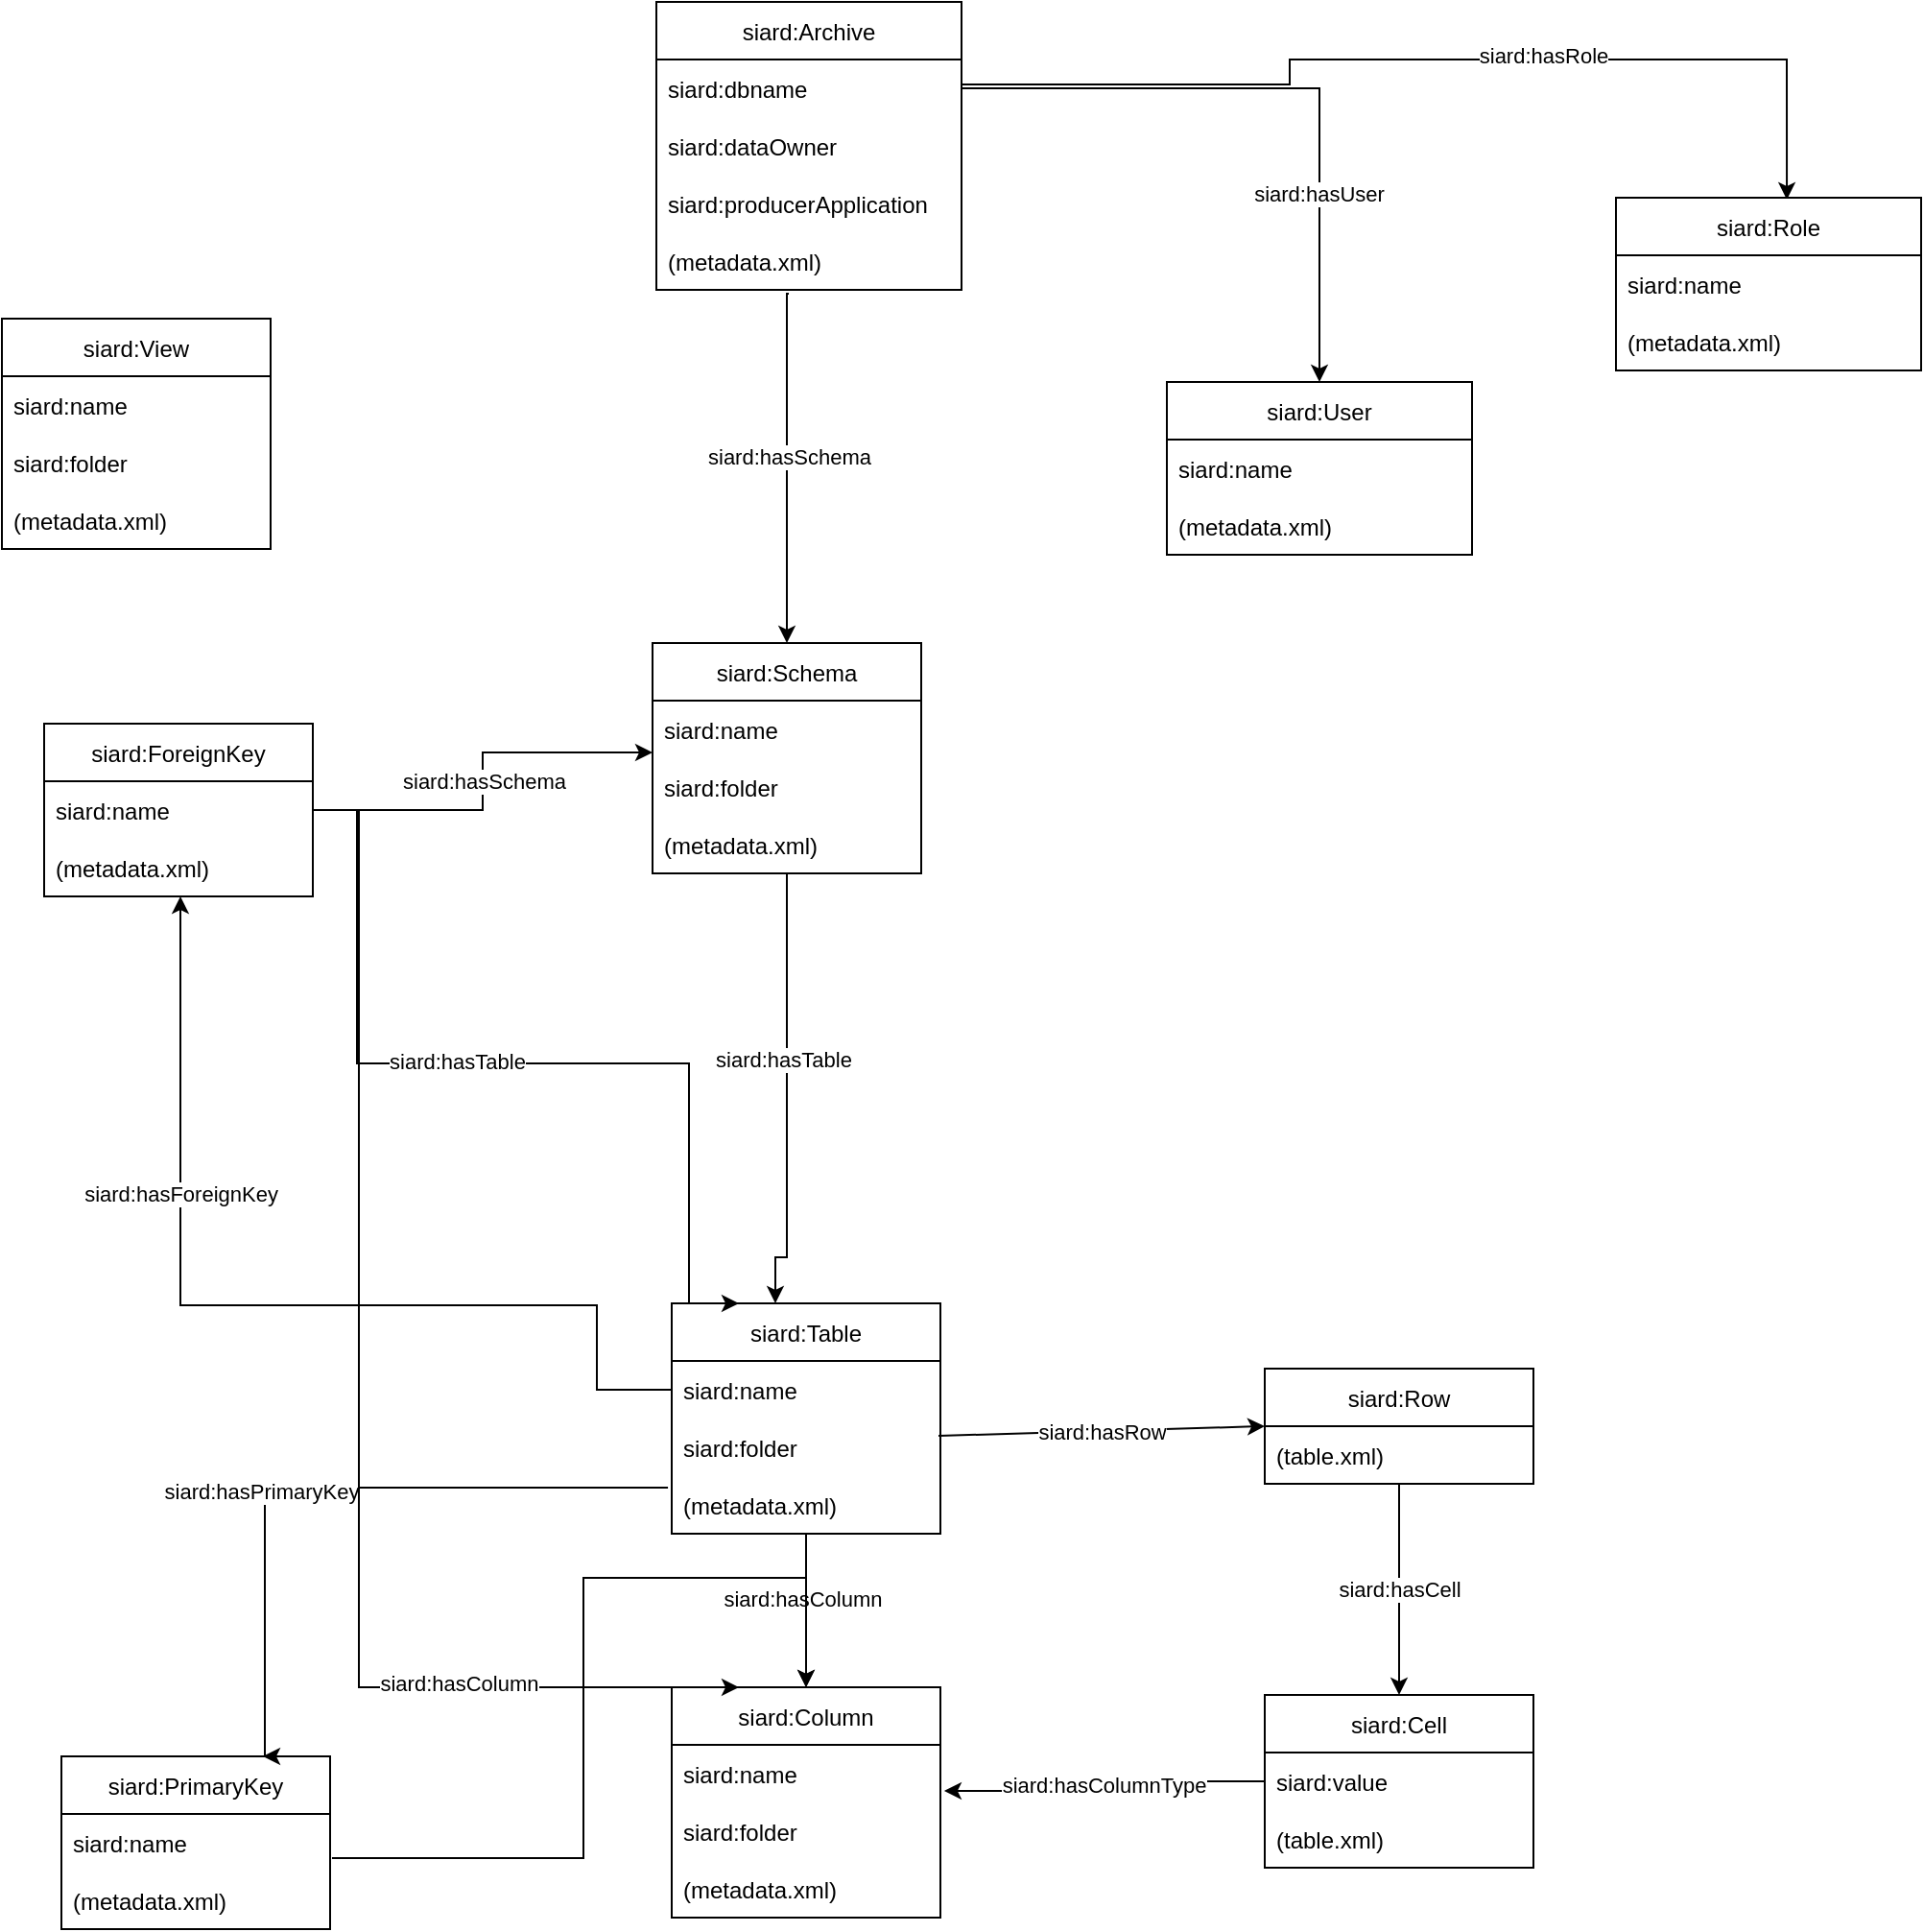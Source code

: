 <mxfile version="20.7.4" type="google"><diagram id="pDNfUvziqEPPn2UhjYv8" name="Page-1"><mxGraphModel dx="2013" dy="1483" grid="0" gridSize="10" guides="1" tooltips="1" connect="1" arrows="1" fold="1" page="1" pageScale="1" pageWidth="850" pageHeight="1100" math="0" shadow="0"><root><mxCell id="0"/><mxCell id="1" parent="0"/><mxCell id="CamEUqY5Uji6_HQAbEZx-2" value="siard:Table" style="swimlane;fontStyle=0;childLayout=stackLayout;horizontal=1;startSize=30;horizontalStack=0;resizeParent=1;resizeParentMax=0;resizeLast=0;collapsible=1;marginBottom=0;" parent="1" vertex="1"><mxGeometry x="94" y="736" width="140" height="120" as="geometry"><mxRectangle x="570" y="120" width="100" height="30" as="alternateBounds"/></mxGeometry></mxCell><mxCell id="CamEUqY5Uji6_HQAbEZx-3" value="siard:name" style="text;strokeColor=none;fillColor=none;align=left;verticalAlign=middle;spacingLeft=4;spacingRight=4;overflow=hidden;points=[[0,0.5],[1,0.5]];portConstraint=eastwest;rotatable=0;" parent="CamEUqY5Uji6_HQAbEZx-2" vertex="1"><mxGeometry y="30" width="140" height="30" as="geometry"/></mxCell><mxCell id="CamEUqY5Uji6_HQAbEZx-4" value="siard:folder" style="text;strokeColor=none;fillColor=none;align=left;verticalAlign=middle;spacingLeft=4;spacingRight=4;overflow=hidden;points=[[0,0.5],[1,0.5]];portConstraint=eastwest;rotatable=0;" parent="CamEUqY5Uji6_HQAbEZx-2" vertex="1"><mxGeometry y="60" width="140" height="30" as="geometry"/></mxCell><mxCell id="CamEUqY5Uji6_HQAbEZx-13" value="(metadata.xml)" style="text;strokeColor=none;fillColor=none;align=left;verticalAlign=middle;spacingLeft=4;spacingRight=4;overflow=hidden;points=[[0,0.5],[1,0.5]];portConstraint=eastwest;rotatable=0;" parent="CamEUqY5Uji6_HQAbEZx-2" vertex="1"><mxGeometry y="90" width="140" height="30" as="geometry"/></mxCell><mxCell id="CamEUqY5Uji6_HQAbEZx-6" value="siard:Column" style="swimlane;fontStyle=0;childLayout=stackLayout;horizontal=1;startSize=30;horizontalStack=0;resizeParent=1;resizeParentMax=0;resizeLast=0;collapsible=1;marginBottom=0;" parent="1" vertex="1"><mxGeometry x="94" y="936" width="140" height="120" as="geometry"/></mxCell><mxCell id="CamEUqY5Uji6_HQAbEZx-7" value="siard:name" style="text;strokeColor=none;fillColor=none;align=left;verticalAlign=middle;spacingLeft=4;spacingRight=4;overflow=hidden;points=[[0,0.5],[1,0.5]];portConstraint=eastwest;rotatable=0;" parent="CamEUqY5Uji6_HQAbEZx-6" vertex="1"><mxGeometry y="30" width="140" height="30" as="geometry"/></mxCell><mxCell id="CamEUqY5Uji6_HQAbEZx-8" value="siard:folder" style="text;strokeColor=none;fillColor=none;align=left;verticalAlign=middle;spacingLeft=4;spacingRight=4;overflow=hidden;points=[[0,0.5],[1,0.5]];portConstraint=eastwest;rotatable=0;" parent="CamEUqY5Uji6_HQAbEZx-6" vertex="1"><mxGeometry y="60" width="140" height="30" as="geometry"/></mxCell><mxCell id="CamEUqY5Uji6_HQAbEZx-16" value="(metadata.xml)" style="text;strokeColor=none;fillColor=none;align=left;verticalAlign=middle;spacingLeft=4;spacingRight=4;overflow=hidden;points=[[0,0.5],[1,0.5]];portConstraint=eastwest;rotatable=0;" parent="CamEUqY5Uji6_HQAbEZx-6" vertex="1"><mxGeometry y="90" width="140" height="30" as="geometry"/></mxCell><mxCell id="CamEUqY5Uji6_HQAbEZx-14" value="" style="endArrow=classic;html=1;rounded=0;entryX=0.5;entryY=0;entryDx=0;entryDy=0;" parent="1" source="CamEUqY5Uji6_HQAbEZx-13" target="CamEUqY5Uji6_HQAbEZx-6" edge="1"><mxGeometry width="50" height="50" relative="1" as="geometry"><mxPoint x="114" y="896" as="sourcePoint"/><mxPoint x="164" y="846" as="targetPoint"/></mxGeometry></mxCell><mxCell id="CamEUqY5Uji6_HQAbEZx-15" value="siard:hasColumn" style="edgeLabel;html=1;align=center;verticalAlign=middle;resizable=0;points=[];" parent="CamEUqY5Uji6_HQAbEZx-14" connectable="0" vertex="1"><mxGeometry x="-0.158" y="-2" relative="1" as="geometry"><mxPoint as="offset"/></mxGeometry></mxCell><mxCell id="CamEUqY5Uji6_HQAbEZx-31" style="edgeStyle=orthogonalEdgeStyle;rounded=0;orthogonalLoop=1;jettySize=auto;html=1;exitX=0.521;exitY=1;exitDx=0;exitDy=0;exitPerimeter=0;" parent="1" source="CamEUqY5Uji6_HQAbEZx-20" target="CamEUqY5Uji6_HQAbEZx-2" edge="1"><mxGeometry relative="1" as="geometry"><mxPoint x="154" y="675.01" as="sourcePoint"/><Array as="points"><mxPoint x="154" y="512"/><mxPoint x="154" y="712"/><mxPoint x="148" y="712"/></Array></mxGeometry></mxCell><mxCell id="YsW-Gg2cAY12iCXvxXYS-1" value="siard:hasTable" style="edgeLabel;html=1;align=center;verticalAlign=middle;resizable=0;points=[];" parent="CamEUqY5Uji6_HQAbEZx-31" connectable="0" vertex="1"><mxGeometry x="-0.145" y="-2" relative="1" as="geometry"><mxPoint as="offset"/></mxGeometry></mxCell><mxCell id="CamEUqY5Uji6_HQAbEZx-17" value="siard:Schema" style="swimlane;fontStyle=0;childLayout=stackLayout;horizontal=1;startSize=30;horizontalStack=0;resizeParent=1;resizeParentMax=0;resizeLast=0;collapsible=1;marginBottom=0;" parent="1" vertex="1"><mxGeometry x="84" y="392" width="140" height="120" as="geometry"/></mxCell><mxCell id="CamEUqY5Uji6_HQAbEZx-18" value="siard:name" style="text;strokeColor=none;fillColor=none;align=left;verticalAlign=middle;spacingLeft=4;spacingRight=4;overflow=hidden;points=[[0,0.5],[1,0.5]];portConstraint=eastwest;rotatable=0;" parent="CamEUqY5Uji6_HQAbEZx-17" vertex="1"><mxGeometry y="30" width="140" height="30" as="geometry"/></mxCell><mxCell id="CamEUqY5Uji6_HQAbEZx-19" value="siard:folder" style="text;strokeColor=none;fillColor=none;align=left;verticalAlign=middle;spacingLeft=4;spacingRight=4;overflow=hidden;points=[[0,0.5],[1,0.5]];portConstraint=eastwest;rotatable=0;" parent="CamEUqY5Uji6_HQAbEZx-17" vertex="1"><mxGeometry y="60" width="140" height="30" as="geometry"/></mxCell><mxCell id="CamEUqY5Uji6_HQAbEZx-20" value="(metadata.xml)" style="text;strokeColor=none;fillColor=none;align=left;verticalAlign=middle;spacingLeft=4;spacingRight=4;overflow=hidden;points=[[0,0.5],[1,0.5]];portConstraint=eastwest;rotatable=0;" parent="CamEUqY5Uji6_HQAbEZx-17" vertex="1"><mxGeometry y="90" width="140" height="30" as="geometry"/></mxCell><mxCell id="CamEUqY5Uji6_HQAbEZx-30" value="siard:hasCell" style="edgeStyle=orthogonalEdgeStyle;rounded=0;orthogonalLoop=1;jettySize=auto;html=1;exitX=0.5;exitY=1;exitDx=0;exitDy=0;entryX=0.5;entryY=0;entryDx=0;entryDy=0;" parent="1" source="CamEUqY5Uji6_HQAbEZx-21" target="CamEUqY5Uji6_HQAbEZx-25" edge="1"><mxGeometry relative="1" as="geometry"/></mxCell><mxCell id="CamEUqY5Uji6_HQAbEZx-21" value="siard:Row" style="swimlane;fontStyle=0;childLayout=stackLayout;horizontal=1;startSize=30;horizontalStack=0;resizeParent=1;resizeParentMax=0;resizeLast=0;collapsible=1;marginBottom=0;" parent="1" vertex="1"><mxGeometry x="403" y="770" width="140" height="60" as="geometry"/></mxCell><mxCell id="CamEUqY5Uji6_HQAbEZx-24" value="(table.xml)" style="text;strokeColor=none;fillColor=none;align=left;verticalAlign=middle;spacingLeft=4;spacingRight=4;overflow=hidden;points=[[0,0.5],[1,0.5]];portConstraint=eastwest;rotatable=0;" parent="CamEUqY5Uji6_HQAbEZx-21" vertex="1"><mxGeometry y="30" width="140" height="30" as="geometry"/></mxCell><mxCell id="CamEUqY5Uji6_HQAbEZx-25" value="siard:Cell" style="swimlane;fontStyle=0;childLayout=stackLayout;horizontal=1;startSize=30;horizontalStack=0;resizeParent=1;resizeParentMax=0;resizeLast=0;collapsible=1;marginBottom=0;" parent="1" vertex="1"><mxGeometry x="403" y="940" width="140" height="90" as="geometry"/></mxCell><mxCell id="CamEUqY5Uji6_HQAbEZx-26" value="siard:value" style="text;strokeColor=none;fillColor=none;align=left;verticalAlign=middle;spacingLeft=4;spacingRight=4;overflow=hidden;points=[[0,0.5],[1,0.5]];portConstraint=eastwest;rotatable=0;" parent="CamEUqY5Uji6_HQAbEZx-25" vertex="1"><mxGeometry y="30" width="140" height="30" as="geometry"/></mxCell><mxCell id="CamEUqY5Uji6_HQAbEZx-27" value="(table.xml)" style="text;strokeColor=none;fillColor=none;align=left;verticalAlign=middle;spacingLeft=4;spacingRight=4;overflow=hidden;points=[[0,0.5],[1,0.5]];portConstraint=eastwest;rotatable=0;" parent="CamEUqY5Uji6_HQAbEZx-25" vertex="1"><mxGeometry y="60" width="140" height="30" as="geometry"/></mxCell><mxCell id="CamEUqY5Uji6_HQAbEZx-29" value="siard:hasRow" style="endArrow=classic;html=1;rounded=0;exitX=0.993;exitY=0.3;exitDx=0;exitDy=0;entryX=0;entryY=0.5;entryDx=0;entryDy=0;exitPerimeter=0;" parent="1" source="CamEUqY5Uji6_HQAbEZx-4" target="CamEUqY5Uji6_HQAbEZx-21" edge="1"><mxGeometry width="50" height="50" relative="1" as="geometry"><mxPoint x="687" y="803" as="sourcePoint"/><mxPoint x="348.4" y="800.67" as="targetPoint"/></mxGeometry></mxCell><mxCell id="CamEUqY5Uji6_HQAbEZx-33" value="siard:hasColumnType" style="edgeStyle=orthogonalEdgeStyle;rounded=0;orthogonalLoop=1;jettySize=auto;html=1;entryX=1.014;entryY=0.8;entryDx=0;entryDy=0;entryPerimeter=0;exitX=0;exitY=0.5;exitDx=0;exitDy=0;" parent="1" source="CamEUqY5Uji6_HQAbEZx-25" target="CamEUqY5Uji6_HQAbEZx-7" edge="1"><mxGeometry relative="1" as="geometry"><mxPoint x="687" y="969.34" as="targetPoint"/></mxGeometry></mxCell><mxCell id="7-JRIclt0FcUK3RJpTAU-33" style="edgeStyle=orthogonalEdgeStyle;rounded=0;orthogonalLoop=1;jettySize=auto;html=1;entryX=0.56;entryY=0.011;entryDx=0;entryDy=0;entryPerimeter=0;" parent="1" source="7-JRIclt0FcUK3RJpTAU-5" target="7-JRIclt0FcUK3RJpTAU-26" edge="1"><mxGeometry relative="1" as="geometry"><mxPoint x="586" y="88" as="targetPoint"/><Array as="points"><mxPoint x="416" y="101"/><mxPoint x="416" y="88"/><mxPoint x="675" y="88"/></Array></mxGeometry></mxCell><mxCell id="7-JRIclt0FcUK3RJpTAU-49" value="siard:hasRole" style="edgeLabel;html=1;align=center;verticalAlign=middle;resizable=0;points=[];" parent="7-JRIclt0FcUK3RJpTAU-33" connectable="0" vertex="1"><mxGeometry x="0.225" y="2" relative="1" as="geometry"><mxPoint as="offset"/></mxGeometry></mxCell><mxCell id="7-JRIclt0FcUK3RJpTAU-5" value="siard:Archive" style="swimlane;fontStyle=0;childLayout=stackLayout;horizontal=1;startSize=30;horizontalStack=0;resizeParent=1;resizeParentMax=0;resizeLast=0;collapsible=1;marginBottom=0;" parent="1" vertex="1"><mxGeometry x="86" y="58" width="159" height="150" as="geometry"/></mxCell><mxCell id="7-JRIclt0FcUK3RJpTAU-6" value="siard:dbname" style="text;strokeColor=none;fillColor=none;align=left;verticalAlign=middle;spacingLeft=4;spacingRight=4;overflow=hidden;points=[[0,0.5],[1,0.5]];portConstraint=eastwest;rotatable=0;" parent="7-JRIclt0FcUK3RJpTAU-5" vertex="1"><mxGeometry y="30" width="159" height="30" as="geometry"/></mxCell><mxCell id="7-JRIclt0FcUK3RJpTAU-7" value="siard:dataOwner" style="text;strokeColor=none;fillColor=none;align=left;verticalAlign=middle;spacingLeft=4;spacingRight=4;overflow=hidden;points=[[0,0.5],[1,0.5]];portConstraint=eastwest;rotatable=0;" parent="7-JRIclt0FcUK3RJpTAU-5" vertex="1"><mxGeometry y="60" width="159" height="30" as="geometry"/></mxCell><mxCell id="7-JRIclt0FcUK3RJpTAU-8" value="siard:producerApplication" style="text;strokeColor=none;fillColor=none;align=left;verticalAlign=middle;spacingLeft=4;spacingRight=4;overflow=hidden;points=[[0,0.5],[1,0.5]];portConstraint=eastwest;rotatable=0;" parent="7-JRIclt0FcUK3RJpTAU-5" vertex="1"><mxGeometry y="90" width="159" height="30" as="geometry"/></mxCell><mxCell id="7-JRIclt0FcUK3RJpTAU-11" value="(metadata.xml)" style="text;strokeColor=none;fillColor=none;align=left;verticalAlign=middle;spacingLeft=4;spacingRight=4;overflow=hidden;points=[[0,0.5],[1,0.5]];portConstraint=eastwest;rotatable=0;" parent="7-JRIclt0FcUK3RJpTAU-5" vertex="1"><mxGeometry y="120" width="159" height="30" as="geometry"/></mxCell><mxCell id="7-JRIclt0FcUK3RJpTAU-18" value="siard:User" style="swimlane;fontStyle=0;childLayout=stackLayout;horizontal=1;startSize=30;horizontalStack=0;resizeParent=1;resizeParentMax=0;resizeLast=0;collapsible=1;marginBottom=0;" parent="1" vertex="1"><mxGeometry x="352" y="256" width="159" height="90" as="geometry"/></mxCell><mxCell id="7-JRIclt0FcUK3RJpTAU-19" value="siard:name" style="text;strokeColor=none;fillColor=none;align=left;verticalAlign=middle;spacingLeft=4;spacingRight=4;overflow=hidden;points=[[0,0.5],[1,0.5]];portConstraint=eastwest;rotatable=0;" parent="7-JRIclt0FcUK3RJpTAU-18" vertex="1"><mxGeometry y="30" width="159" height="30" as="geometry"/></mxCell><mxCell id="7-JRIclt0FcUK3RJpTAU-23" value="(metadata.xml)" style="text;strokeColor=none;fillColor=none;align=left;verticalAlign=middle;spacingLeft=4;spacingRight=4;overflow=hidden;points=[[0,0.5],[1,0.5]];portConstraint=eastwest;rotatable=0;" parent="7-JRIclt0FcUK3RJpTAU-18" vertex="1"><mxGeometry y="60" width="159" height="30" as="geometry"/></mxCell><mxCell id="7-JRIclt0FcUK3RJpTAU-26" value="siard:Role" style="swimlane;fontStyle=0;childLayout=stackLayout;horizontal=1;startSize=30;horizontalStack=0;resizeParent=1;resizeParentMax=0;resizeLast=0;collapsible=1;marginBottom=0;" parent="1" vertex="1"><mxGeometry x="586" y="160" width="159" height="90" as="geometry"/></mxCell><mxCell id="7-JRIclt0FcUK3RJpTAU-27" value="siard:name" style="text;strokeColor=none;fillColor=none;align=left;verticalAlign=middle;spacingLeft=4;spacingRight=4;overflow=hidden;points=[[0,0.5],[1,0.5]];portConstraint=eastwest;rotatable=0;" parent="7-JRIclt0FcUK3RJpTAU-26" vertex="1"><mxGeometry y="30" width="159" height="30" as="geometry"/></mxCell><mxCell id="7-JRIclt0FcUK3RJpTAU-28" value="(metadata.xml)" style="text;strokeColor=none;fillColor=none;align=left;verticalAlign=middle;spacingLeft=4;spacingRight=4;overflow=hidden;points=[[0,0.5],[1,0.5]];portConstraint=eastwest;rotatable=0;" parent="7-JRIclt0FcUK3RJpTAU-26" vertex="1"><mxGeometry y="60" width="159" height="30" as="geometry"/></mxCell><mxCell id="7-JRIclt0FcUK3RJpTAU-34" style="edgeStyle=orthogonalEdgeStyle;rounded=0;orthogonalLoop=1;jettySize=auto;html=1;entryX=0.5;entryY=0;entryDx=0;entryDy=0;exitX=1;exitY=0.5;exitDx=0;exitDy=0;" parent="1" source="7-JRIclt0FcUK3RJpTAU-6" target="7-JRIclt0FcUK3RJpTAU-18" edge="1"><mxGeometry relative="1" as="geometry"><mxPoint x="431.5" y="154" as="targetPoint"/></mxGeometry></mxCell><mxCell id="7-JRIclt0FcUK3RJpTAU-48" value="siard:hasUser" style="edgeLabel;html=1;align=center;verticalAlign=middle;resizable=0;points=[];" parent="7-JRIclt0FcUK3RJpTAU-34" connectable="0" vertex="1"><mxGeometry x="0.423" y="-1" relative="1" as="geometry"><mxPoint as="offset"/></mxGeometry></mxCell><mxCell id="7-JRIclt0FcUK3RJpTAU-37" style="edgeStyle=orthogonalEdgeStyle;rounded=0;orthogonalLoop=1;jettySize=auto;html=1;entryX=0.5;entryY=0;entryDx=0;entryDy=0;exitX=0.434;exitY=1.067;exitDx=0;exitDy=0;exitPerimeter=0;" parent="1" source="7-JRIclt0FcUK3RJpTAU-11" target="CamEUqY5Uji6_HQAbEZx-17" edge="1"><mxGeometry relative="1" as="geometry"><mxPoint x="154" y="238" as="targetPoint"/><Array as="points"><mxPoint x="154" y="210"/></Array></mxGeometry></mxCell><mxCell id="7-JRIclt0FcUK3RJpTAU-47" value="siard:hasSchema" style="edgeLabel;html=1;align=center;verticalAlign=middle;resizable=0;points=[];" parent="7-JRIclt0FcUK3RJpTAU-37" connectable="0" vertex="1"><mxGeometry x="-0.06" y="1" relative="1" as="geometry"><mxPoint as="offset"/></mxGeometry></mxCell><mxCell id="7-JRIclt0FcUK3RJpTAU-57" style="edgeStyle=orthogonalEdgeStyle;rounded=0;orthogonalLoop=1;jettySize=auto;html=1;exitX=1.007;exitY=0.767;exitDx=0;exitDy=0;exitPerimeter=0;" parent="1" source="7-JRIclt0FcUK3RJpTAU-41" target="CamEUqY5Uji6_HQAbEZx-6" edge="1"><mxGeometry relative="1" as="geometry"><Array as="points"><mxPoint x="48" y="1025"/><mxPoint x="48" y="879"/><mxPoint x="164" y="879"/></Array></mxGeometry></mxCell><mxCell id="7-JRIclt0FcUK3RJpTAU-40" value="siard:PrimaryKey" style="swimlane;fontStyle=0;childLayout=stackLayout;horizontal=1;startSize=30;horizontalStack=0;resizeParent=1;resizeParentMax=0;resizeLast=0;collapsible=1;marginBottom=0;" parent="1" vertex="1"><mxGeometry x="-224" y="972" width="140" height="90" as="geometry"><mxRectangle x="570" y="120" width="100" height="30" as="alternateBounds"/></mxGeometry></mxCell><mxCell id="7-JRIclt0FcUK3RJpTAU-41" value="siard:name" style="text;strokeColor=none;fillColor=none;align=left;verticalAlign=middle;spacingLeft=4;spacingRight=4;overflow=hidden;points=[[0,0.5],[1,0.5]];portConstraint=eastwest;rotatable=0;" parent="7-JRIclt0FcUK3RJpTAU-40" vertex="1"><mxGeometry y="30" width="140" height="30" as="geometry"/></mxCell><mxCell id="7-JRIclt0FcUK3RJpTAU-43" value="(metadata.xml)" style="text;strokeColor=none;fillColor=none;align=left;verticalAlign=middle;spacingLeft=4;spacingRight=4;overflow=hidden;points=[[0,0.5],[1,0.5]];portConstraint=eastwest;rotatable=0;" parent="7-JRIclt0FcUK3RJpTAU-40" vertex="1"><mxGeometry y="60" width="140" height="30" as="geometry"/></mxCell><mxCell id="7-JRIclt0FcUK3RJpTAU-59" value="siard:hasSchema" style="edgeStyle=orthogonalEdgeStyle;rounded=0;orthogonalLoop=1;jettySize=auto;html=1;entryX=0;entryY=-0.1;entryDx=0;entryDy=0;entryPerimeter=0;" parent="1" source="7-JRIclt0FcUK3RJpTAU-44" target="CamEUqY5Uji6_HQAbEZx-19" edge="1"><mxGeometry relative="1" as="geometry"/></mxCell><mxCell id="7-JRIclt0FcUK3RJpTAU-60" style="edgeStyle=orthogonalEdgeStyle;rounded=0;orthogonalLoop=1;jettySize=auto;html=1;entryX=0.25;entryY=0;entryDx=0;entryDy=0;exitX=1;exitY=0.5;exitDx=0;exitDy=0;" parent="1" source="7-JRIclt0FcUK3RJpTAU-45" target="CamEUqY5Uji6_HQAbEZx-2" edge="1"><mxGeometry relative="1" as="geometry"><Array as="points"><mxPoint x="-70" y="479"/><mxPoint x="-70" y="611"/><mxPoint x="103" y="611"/><mxPoint x="103" y="736"/></Array></mxGeometry></mxCell><mxCell id="7-JRIclt0FcUK3RJpTAU-61" value="siard:hasTable" style="edgeLabel;html=1;align=center;verticalAlign=middle;resizable=0;points=[];" parent="7-JRIclt0FcUK3RJpTAU-60" connectable="0" vertex="1"><mxGeometry x="-0.138" y="1" relative="1" as="geometry"><mxPoint as="offset"/></mxGeometry></mxCell><mxCell id="7-JRIclt0FcUK3RJpTAU-44" value="siard:ForeignKey" style="swimlane;fontStyle=0;childLayout=stackLayout;horizontal=1;startSize=30;horizontalStack=0;resizeParent=1;resizeParentMax=0;resizeLast=0;collapsible=1;marginBottom=0;" parent="1" vertex="1"><mxGeometry x="-233" y="434" width="140" height="90" as="geometry"><mxRectangle x="570" y="120" width="100" height="30" as="alternateBounds"/></mxGeometry></mxCell><mxCell id="7-JRIclt0FcUK3RJpTAU-45" value="siard:name" style="text;strokeColor=none;fillColor=none;align=left;verticalAlign=middle;spacingLeft=4;spacingRight=4;overflow=hidden;points=[[0,0.5],[1,0.5]];portConstraint=eastwest;rotatable=0;" parent="7-JRIclt0FcUK3RJpTAU-44" vertex="1"><mxGeometry y="30" width="140" height="30" as="geometry"/></mxCell><mxCell id="7-JRIclt0FcUK3RJpTAU-46" value="(metadata.xml)" style="text;strokeColor=none;fillColor=none;align=left;verticalAlign=middle;spacingLeft=4;spacingRight=4;overflow=hidden;points=[[0,0.5],[1,0.5]];portConstraint=eastwest;rotatable=0;" parent="7-JRIclt0FcUK3RJpTAU-44" vertex="1"><mxGeometry y="60" width="140" height="30" as="geometry"/></mxCell><mxCell id="7-JRIclt0FcUK3RJpTAU-50" value="siard:View" style="swimlane;fontStyle=0;childLayout=stackLayout;horizontal=1;startSize=30;horizontalStack=0;resizeParent=1;resizeParentMax=0;resizeLast=0;collapsible=1;marginBottom=0;" parent="1" vertex="1"><mxGeometry x="-255" y="223" width="140" height="120" as="geometry"><mxRectangle x="570" y="120" width="100" height="30" as="alternateBounds"/></mxGeometry></mxCell><mxCell id="7-JRIclt0FcUK3RJpTAU-51" value="siard:name" style="text;strokeColor=none;fillColor=none;align=left;verticalAlign=middle;spacingLeft=4;spacingRight=4;overflow=hidden;points=[[0,0.5],[1,0.5]];portConstraint=eastwest;rotatable=0;" parent="7-JRIclt0FcUK3RJpTAU-50" vertex="1"><mxGeometry y="30" width="140" height="30" as="geometry"/></mxCell><mxCell id="7-JRIclt0FcUK3RJpTAU-52" value="siard:folder" style="text;strokeColor=none;fillColor=none;align=left;verticalAlign=middle;spacingLeft=4;spacingRight=4;overflow=hidden;points=[[0,0.5],[1,0.5]];portConstraint=eastwest;rotatable=0;" parent="7-JRIclt0FcUK3RJpTAU-50" vertex="1"><mxGeometry y="60" width="140" height="30" as="geometry"/></mxCell><mxCell id="7-JRIclt0FcUK3RJpTAU-53" value="(metadata.xml)" style="text;strokeColor=none;fillColor=none;align=left;verticalAlign=middle;spacingLeft=4;spacingRight=4;overflow=hidden;points=[[0,0.5],[1,0.5]];portConstraint=eastwest;rotatable=0;" parent="7-JRIclt0FcUK3RJpTAU-50" vertex="1"><mxGeometry y="90" width="140" height="30" as="geometry"/></mxCell><mxCell id="7-JRIclt0FcUK3RJpTAU-54" value="siard:hasForeignKey" style="edgeStyle=orthogonalEdgeStyle;rounded=0;orthogonalLoop=1;jettySize=auto;html=1;" parent="1" source="CamEUqY5Uji6_HQAbEZx-3" target="7-JRIclt0FcUK3RJpTAU-46" edge="1"><mxGeometry x="0.396" relative="1" as="geometry"><Array as="points"><mxPoint x="55" y="781"/><mxPoint x="55" y="737"/><mxPoint x="-162" y="737"/></Array><mxPoint as="offset"/></mxGeometry></mxCell><mxCell id="7-JRIclt0FcUK3RJpTAU-55" style="edgeStyle=orthogonalEdgeStyle;rounded=0;orthogonalLoop=1;jettySize=auto;html=1;entryX=0.75;entryY=0;entryDx=0;entryDy=0;exitX=-0.014;exitY=0.2;exitDx=0;exitDy=0;exitPerimeter=0;" parent="1" source="CamEUqY5Uji6_HQAbEZx-13" target="7-JRIclt0FcUK3RJpTAU-40" edge="1"><mxGeometry relative="1" as="geometry"><Array as="points"><mxPoint x="-118" y="832"/></Array></mxGeometry></mxCell><mxCell id="7-JRIclt0FcUK3RJpTAU-56" value="siard:hasPrimaryKey" style="edgeLabel;html=1;align=center;verticalAlign=middle;resizable=0;points=[];" parent="7-JRIclt0FcUK3RJpTAU-55" connectable="0" vertex="1"><mxGeometry x="0.206" y="-2" relative="1" as="geometry"><mxPoint as="offset"/></mxGeometry></mxCell><mxCell id="7-JRIclt0FcUK3RJpTAU-62" style="edgeStyle=orthogonalEdgeStyle;rounded=0;orthogonalLoop=1;jettySize=auto;html=1;entryX=0.25;entryY=0;entryDx=0;entryDy=0;" parent="1" source="7-JRIclt0FcUK3RJpTAU-45" target="CamEUqY5Uji6_HQAbEZx-6" edge="1"><mxGeometry relative="1" as="geometry"><Array as="points"><mxPoint x="-69" y="479"/><mxPoint x="-69" y="936"/></Array></mxGeometry></mxCell><mxCell id="7-JRIclt0FcUK3RJpTAU-63" value="siard:hasColumn" style="edgeLabel;html=1;align=center;verticalAlign=middle;resizable=0;points=[];" parent="7-JRIclt0FcUK3RJpTAU-62" connectable="0" vertex="1"><mxGeometry x="0.569" y="2" relative="1" as="geometry"><mxPoint as="offset"/></mxGeometry></mxCell></root></mxGraphModel></diagram></mxfile>